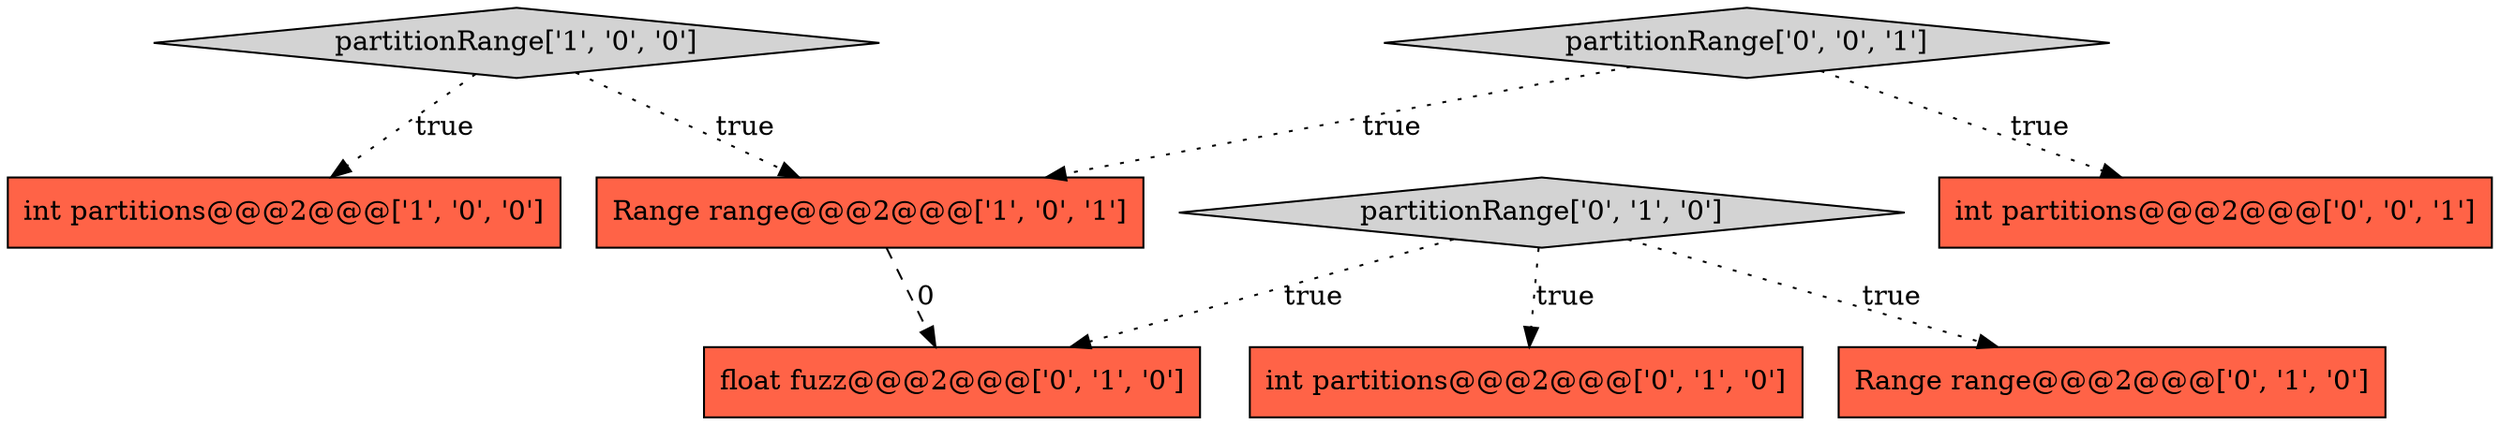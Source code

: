 digraph {
5 [style = filled, label = "float fuzz@@@2@@@['0', '1', '0']", fillcolor = tomato, shape = box image = "AAA1AAABBB2BBB"];
6 [style = filled, label = "partitionRange['0', '1', '0']", fillcolor = lightgray, shape = diamond image = "AAA0AAABBB2BBB"];
2 [style = filled, label = "Range range@@@2@@@['1', '0', '1']", fillcolor = tomato, shape = box image = "AAA0AAABBB1BBB"];
8 [style = filled, label = "int partitions@@@2@@@['0', '0', '1']", fillcolor = tomato, shape = box image = "AAA0AAABBB3BBB"];
0 [style = filled, label = "int partitions@@@2@@@['1', '0', '0']", fillcolor = tomato, shape = box image = "AAA0AAABBB1BBB"];
4 [style = filled, label = "Range range@@@2@@@['0', '1', '0']", fillcolor = tomato, shape = box image = "AAA0AAABBB2BBB"];
1 [style = filled, label = "partitionRange['1', '0', '0']", fillcolor = lightgray, shape = diamond image = "AAA0AAABBB1BBB"];
3 [style = filled, label = "int partitions@@@2@@@['0', '1', '0']", fillcolor = tomato, shape = box image = "AAA0AAABBB2BBB"];
7 [style = filled, label = "partitionRange['0', '0', '1']", fillcolor = lightgray, shape = diamond image = "AAA0AAABBB3BBB"];
7->2 [style = dotted, label="true"];
1->2 [style = dotted, label="true"];
6->5 [style = dotted, label="true"];
6->4 [style = dotted, label="true"];
2->5 [style = dashed, label="0"];
1->0 [style = dotted, label="true"];
6->3 [style = dotted, label="true"];
7->8 [style = dotted, label="true"];
}
